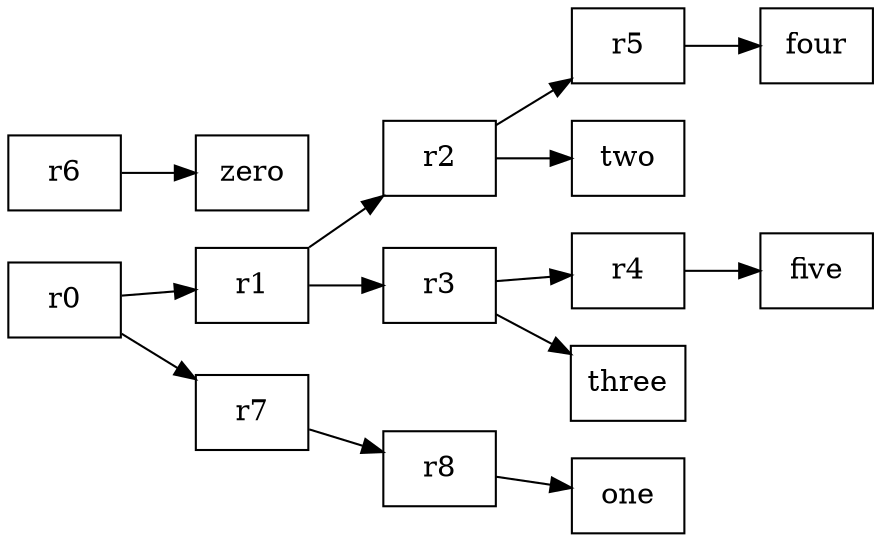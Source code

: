 digraph G {
	rankdir = LR;
	node [ shape = rect];
	"r0"  -> "r1";
	"r0"  -> "r7";
	"r1"  -> "r2";
	"r1"  -> "r3";
	"r7"  -> "r8";
	"r2"  -> "r5";
	"r2"  -> "two";
	"r3"  -> "r4";
	"r3"  -> "three";
	"r8"  -> "one";
	"r5"  -> "four";
	"r4"  -> "five";
	"r6"  -> "zero";
}
